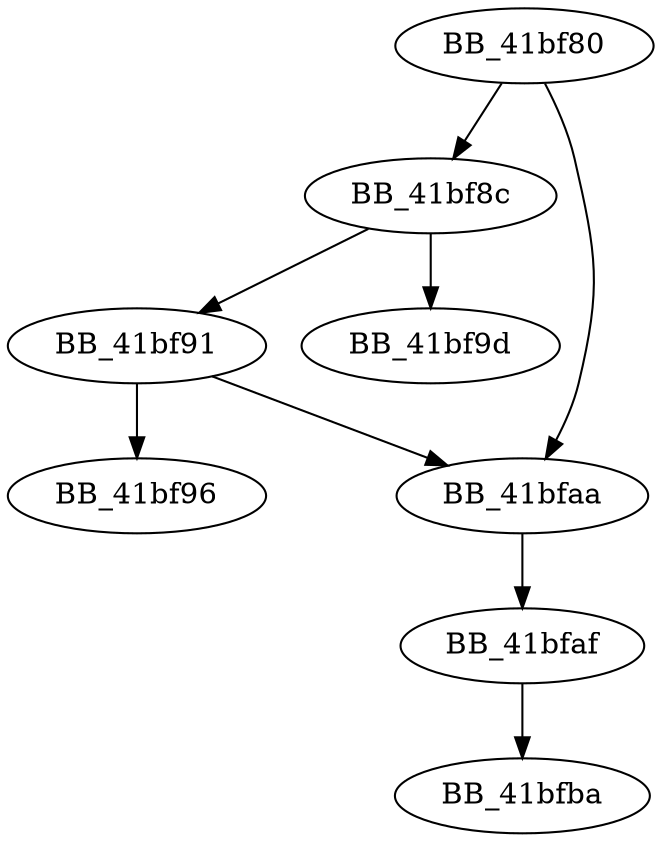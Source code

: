 DiGraph __set_error_mode{
BB_41bf80->BB_41bf8c
BB_41bf80->BB_41bfaa
BB_41bf8c->BB_41bf91
BB_41bf8c->BB_41bf9d
BB_41bf91->BB_41bf96
BB_41bf91->BB_41bfaa
BB_41bfaa->BB_41bfaf
BB_41bfaf->BB_41bfba
}
